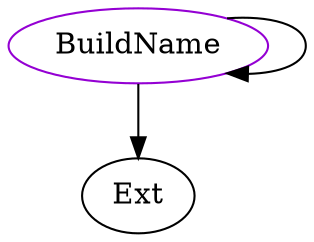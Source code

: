 digraph buildname{
BuildName -> BuildName;
BuildName -> Ext;
BuildName	[shape=oval, color=darkviolet, label="BuildName"];
}
